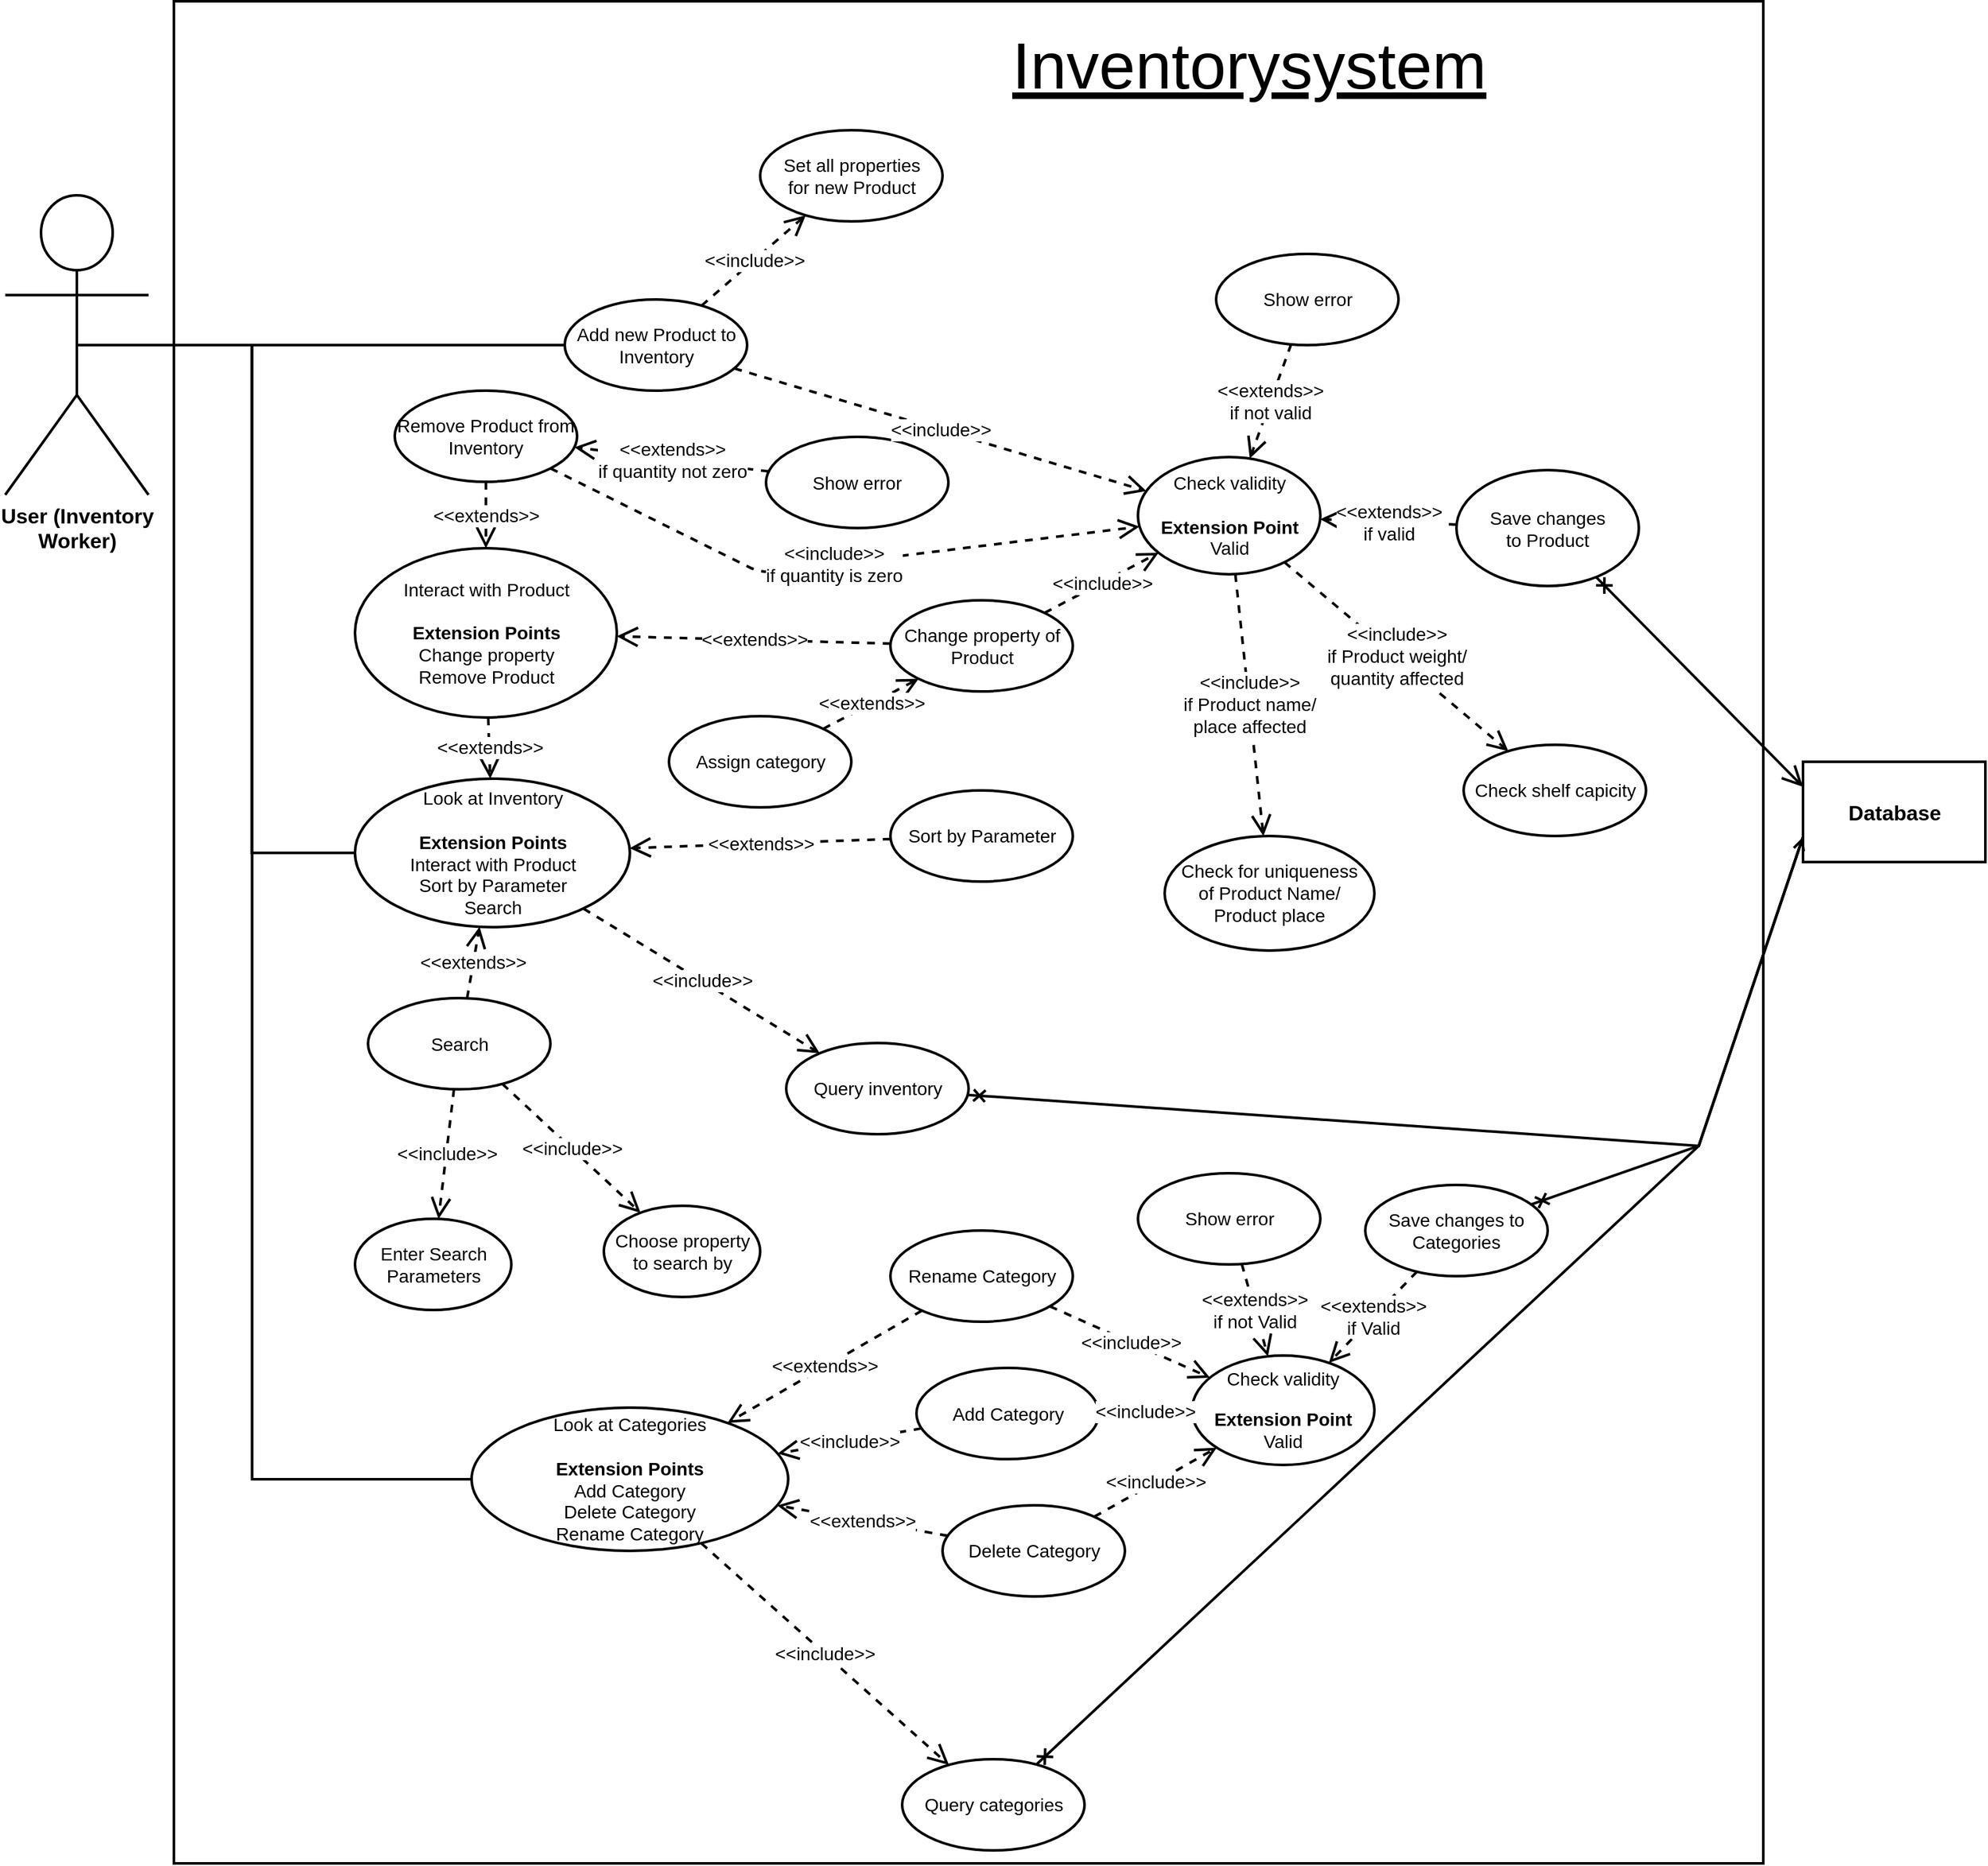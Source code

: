 <mxfile version="12.3.2" type="device" pages="1"><diagram id="t-Upmhj15z3J1N88mAHy" name="Page-1"><mxGraphModel dx="1787" dy="1320" grid="1" gridSize="10" guides="1" tooltips="1" connect="1" arrows="1" fold="1" page="1" pageScale="1" pageWidth="850" pageHeight="1100" math="0" shadow="0"><root><mxCell id="0"/><mxCell id="1" parent="0"/><mxCell id="CYlJP8960C6kTplcdS72-47" value="&lt;font style=&quot;font-size: 14px&quot;&gt;" style="rounded=0;whiteSpace=wrap;html=1;strokeWidth=2;" parent="1" vertex="1"><mxGeometry x="209.5" y="41" width="1220" height="1430" as="geometry"/></mxCell><mxCell id="6iQRYAnchm-Jq2LVLyEV-27" style="edgeStyle=orthogonalEdgeStyle;rounded=0;orthogonalLoop=1;jettySize=auto;html=1;exitX=0.5;exitY=0.5;exitDx=0;exitDy=0;exitPerimeter=0;endArrow=none;endFill=0;strokeWidth=2;" parent="1" source="6iQRYAnchm-Jq2LVLyEV-1" target="6iQRYAnchm-Jq2LVLyEV-3" edge="1"><mxGeometry relative="1" as="geometry"><mxPoint x="354.5" y="225" as="targetPoint"/></mxGeometry></mxCell><mxCell id="6iQRYAnchm-Jq2LVLyEV-31" style="edgeStyle=orthogonalEdgeStyle;rounded=0;orthogonalLoop=1;jettySize=auto;html=1;entryX=0;entryY=0.5;entryDx=0;entryDy=0;endArrow=none;endFill=0;strokeWidth=2;" parent="1" source="6iQRYAnchm-Jq2LVLyEV-1" target="6iQRYAnchm-Jq2LVLyEV-22" edge="1"><mxGeometry relative="1" as="geometry"/></mxCell><mxCell id="CYlJP8960C6kTplcdS72-53" style="edgeStyle=orthogonalEdgeStyle;rounded=0;orthogonalLoop=1;jettySize=auto;html=1;startArrow=none;startFill=0;endArrow=none;endFill=0;entryX=0;entryY=0.5;entryDx=0;entryDy=0;strokeWidth=2;exitX=0.5;exitY=0.5;exitDx=0;exitDy=0;exitPerimeter=0;" parent="1" source="6iQRYAnchm-Jq2LVLyEV-1" target="CYlJP8960C6kTplcdS72-52" edge="1"><mxGeometry relative="1" as="geometry"><Array as="points"><mxPoint x="269.5" y="1176"/></Array></mxGeometry></mxCell><mxCell id="6iQRYAnchm-Jq2LVLyEV-1" value="&lt;font style=&quot;font-size: 16px&quot;&gt;&lt;b&gt;User (Inventory&lt;br&gt;Worker)&lt;/b&gt;&lt;/font&gt;" style="shape=umlActor;verticalLabelPosition=bottom;labelBackgroundColor=#ffffff;verticalAlign=top;html=1;outlineConnect=0;strokeWidth=2;" parent="1" vertex="1"><mxGeometry x="80" y="190" width="110" height="230" as="geometry"/></mxCell><mxCell id="6iQRYAnchm-Jq2LVLyEV-3" value="&lt;font style=&quot;font-size: 14px&quot;&gt;Add new Product to&lt;br&gt;Inventory&lt;/font&gt;" style="ellipse;whiteSpace=wrap;html=1;strokeWidth=2;" parent="1" vertex="1"><mxGeometry x="509.5" y="270" width="140" height="70" as="geometry"/></mxCell><mxCell id="6iQRYAnchm-Jq2LVLyEV-4" value="&lt;font style=&quot;font-size: 14px&quot;&gt;Set all properties&lt;br&gt;for new Product" style="ellipse;whiteSpace=wrap;html=1;strokeWidth=2;" parent="1" vertex="1"><mxGeometry x="659.5" y="140" width="140" height="70" as="geometry"/></mxCell><mxCell id="6iQRYAnchm-Jq2LVLyEV-12" value="&lt;font style=&quot;font-size: 14px&quot;&gt;Remove Product from&lt;br&gt;Inventory" style="ellipse;whiteSpace=wrap;html=1;strokeWidth=2;" parent="1" vertex="1"><mxGeometry x="379" y="340" width="140" height="70" as="geometry"/></mxCell><mxCell id="6iQRYAnchm-Jq2LVLyEV-17" value="&lt;font style=&quot;font-size: 14px&quot;&gt;&amp;lt;&amp;lt;extends&amp;gt;&amp;gt;&lt;br&gt;if quantity not zero" style="endArrow=open;endSize=12;dashed=1;html=1;strokeWidth=2;" parent="1" source="6iQRYAnchm-Jq2LVLyEV-18" target="6iQRYAnchm-Jq2LVLyEV-12" edge="1"><mxGeometry width="160" relative="1" as="geometry"><mxPoint x="554.5" y="510" as="sourcePoint"/><mxPoint x="129.5" y="521" as="targetPoint"/><Array as="points"/></mxGeometry></mxCell><mxCell id="6iQRYAnchm-Jq2LVLyEV-18" value="&lt;font style=&quot;font-size: 14px&quot;&gt;Show error" style="ellipse;whiteSpace=wrap;html=1;strokeWidth=2;" parent="1" vertex="1"><mxGeometry x="664" y="375.5" width="140" height="70" as="geometry"/></mxCell><mxCell id="6iQRYAnchm-Jq2LVLyEV-21" value="&lt;font style=&quot;font-size: 14px&quot;&gt;Search" style="ellipse;whiteSpace=wrap;html=1;strokeWidth=2;" parent="1" vertex="1"><mxGeometry x="358.5" y="806.5" width="140" height="70" as="geometry"/></mxCell><mxCell id="6iQRYAnchm-Jq2LVLyEV-22" value="&lt;font style=&quot;font-size: 14px&quot;&gt;Look at Inventory&lt;br&gt;&lt;br&gt;&lt;b&gt;Extension Points&lt;/b&gt;&lt;br&gt;Interact with Product&lt;br&gt;Sort by Parameter&lt;br&gt;Search" style="ellipse;whiteSpace=wrap;html=1;strokeWidth=2;" parent="1" vertex="1"><mxGeometry x="348.5" y="638" width="211" height="114" as="geometry"/></mxCell><mxCell id="CYlJP8960C6kTplcdS72-5" value="&lt;font style=&quot;font-size: 14px&quot;&gt;Interact with Product&lt;br&gt;&lt;br&gt;&lt;b&gt;Extension Points&lt;/b&gt;&lt;br&gt;Change property&lt;br&gt;Remove Product" style="ellipse;whiteSpace=wrap;html=1;strokeWidth=2;" parent="1" vertex="1"><mxGeometry x="348.5" y="461" width="201" height="130" as="geometry"/></mxCell><mxCell id="6iQRYAnchm-Jq2LVLyEV-43" value="&lt;font style=&quot;font-size: 14px&quot;&gt;&amp;lt;&amp;lt;include&amp;gt;&amp;gt;" style="endArrow=open;endSize=12;dashed=1;html=1;strokeWidth=2;" parent="1" source="6iQRYAnchm-Jq2LVLyEV-3" target="6iQRYAnchm-Jq2LVLyEV-4" edge="1"><mxGeometry width="160" relative="1" as="geometry"><mxPoint x="651.433" y="587.453" as="sourcePoint"/><mxPoint x="467" y="180" as="targetPoint"/><Array as="points"/></mxGeometry></mxCell><mxCell id="6iQRYAnchm-Jq2LVLyEV-44" value="&lt;font style=&quot;font-size: 14px&quot;&gt;&amp;lt;&amp;lt;include&amp;gt;&amp;gt;" style="endArrow=open;endSize=12;dashed=1;html=1;strokeWidth=2;" parent="1" source="6iQRYAnchm-Jq2LVLyEV-21" target="6iQRYAnchm-Jq2LVLyEV-45" edge="1"><mxGeometry width="160" relative="1" as="geometry"><mxPoint x="489.5" y="520" as="sourcePoint"/><mxPoint x="560" y="635" as="targetPoint"/><Array as="points"/></mxGeometry></mxCell><mxCell id="6iQRYAnchm-Jq2LVLyEV-45" value="&lt;font style=&quot;font-size: 14px&quot;&gt;Enter Search Parameters" style="ellipse;whiteSpace=wrap;html=1;strokeWidth=2;" parent="1" vertex="1"><mxGeometry x="348.5" y="976" width="120" height="70" as="geometry"/></mxCell><mxCell id="CYlJP8960C6kTplcdS72-1" value="&lt;font style=&quot;font-size: 14px&quot;&gt;&amp;lt;&amp;lt;include&amp;gt;&amp;gt;" style="endArrow=open;endSize=12;dashed=1;html=1;strokeWidth=2;" parent="1" source="6iQRYAnchm-Jq2LVLyEV-21" target="CYlJP8960C6kTplcdS72-2" edge="1"><mxGeometry width="160" relative="1" as="geometry"><mxPoint x="478.561" y="591.977" as="sourcePoint"/><mxPoint x="560" y="744" as="targetPoint"/><Array as="points"/></mxGeometry></mxCell><mxCell id="CYlJP8960C6kTplcdS72-2" value="&lt;font style=&quot;font-size: 14px&quot;&gt;Choose property to search by" style="ellipse;whiteSpace=wrap;html=1;strokeWidth=2;" parent="1" vertex="1"><mxGeometry x="539.5" y="966" width="120" height="70" as="geometry"/></mxCell><mxCell id="CYlJP8960C6kTplcdS72-8" value="&lt;font style=&quot;font-size: 14px&quot;&gt;Change property of&lt;br&gt;Product" style="ellipse;whiteSpace=wrap;html=1;strokeWidth=2;" parent="1" vertex="1"><mxGeometry x="759.5" y="501" width="140" height="70" as="geometry"/></mxCell><mxCell id="CYlJP8960C6kTplcdS72-12" value="&lt;font style=&quot;font-size: 14px&quot;&gt;Sort by Parameter" style="ellipse;whiteSpace=wrap;html=1;strokeWidth=2;" parent="1" vertex="1"><mxGeometry x="759.5" y="647" width="140" height="70" as="geometry"/></mxCell><mxCell id="CYlJP8960C6kTplcdS72-16" value="&lt;font style=&quot;font-size: 14px&quot;&gt;&amp;lt;&amp;lt;extends&amp;gt;&amp;gt;" style="endArrow=open;endSize=12;dashed=1;html=1;strokeWidth=2;" parent="1" source="CYlJP8960C6kTplcdS72-8" target="CYlJP8960C6kTplcdS72-5" edge="1"><mxGeometry width="160" relative="1" as="geometry"><mxPoint x="488.5" y="544" as="sourcePoint"/><mxPoint x="559.5" y="520" as="targetPoint"/><Array as="points"/></mxGeometry></mxCell><mxCell id="CYlJP8960C6kTplcdS72-17" value="&lt;font style=&quot;font-size: 14px&quot;&gt;&amp;lt;&amp;lt;extends&amp;gt;&amp;gt;" style="endArrow=open;endSize=12;dashed=1;html=1;strokeWidth=2;" parent="1" source="6iQRYAnchm-Jq2LVLyEV-12" target="CYlJP8960C6kTplcdS72-5" edge="1"><mxGeometry width="160" relative="1" as="geometry"><mxPoint x="461" y="520" as="sourcePoint"/><mxPoint x="499.5" y="520" as="targetPoint"/><Array as="points"/></mxGeometry></mxCell><mxCell id="CYlJP8960C6kTplcdS72-24" value="&lt;font style=&quot;font-size: 14px&quot;&gt;&amp;lt;&amp;lt;extends&amp;gt;&amp;gt;" style="endArrow=open;endSize=12;dashed=1;html=1;strokeWidth=2;" parent="1" source="CYlJP8960C6kTplcdS72-12" target="6iQRYAnchm-Jq2LVLyEV-22" edge="1"><mxGeometry width="160" relative="1" as="geometry"><mxPoint x="450.391" y="820.298" as="sourcePoint"/><mxPoint x="437.85" y="774.686" as="targetPoint"/><Array as="points"/></mxGeometry></mxCell><mxCell id="CYlJP8960C6kTplcdS72-25" value="&lt;font style=&quot;font-size: 14px&quot;&gt;&amp;lt;&amp;lt;extends&amp;gt;&amp;gt;&lt;br&gt;if valid" style="endArrow=open;endSize=12;dashed=1;html=1;strokeWidth=2;" parent="1" source="CYlJP8960C6kTplcdS72-28" target="CYlJP8960C6kTplcdS72-26" edge="1"><mxGeometry width="160" relative="1" as="geometry"><mxPoint x="498.5" y="455" as="sourcePoint"/><mxPoint x="1369.5" y="191" as="targetPoint"/><Array as="points"/></mxGeometry></mxCell><mxCell id="CYlJP8960C6kTplcdS72-26" value="&lt;font style=&quot;font-size: 14px&quot;&gt;Check validity&lt;br&gt;&lt;br&gt;&lt;b&gt;Extension Point&lt;/b&gt;&lt;br&gt;Valid" style="ellipse;whiteSpace=wrap;html=1;strokeWidth=2;" parent="1" vertex="1"><mxGeometry x="949.5" y="391" width="140" height="90" as="geometry"/></mxCell><mxCell id="CYlJP8960C6kTplcdS72-27" value="&lt;font style=&quot;font-size: 14px&quot;&gt;&amp;lt;&amp;lt;include&amp;gt;&amp;gt;" style="endArrow=open;endSize=12;dashed=1;html=1;strokeWidth=2;" parent="1" source="CYlJP8960C6kTplcdS72-8" target="CYlJP8960C6kTplcdS72-26" edge="1"><mxGeometry width="160" relative="1" as="geometry"><mxPoint x="779.5" y="630" as="sourcePoint"/><mxPoint x="1039.5" y="610" as="targetPoint"/><Array as="points"/></mxGeometry></mxCell><mxCell id="CYlJP8960C6kTplcdS72-28" value="&lt;font style=&quot;font-size: 14px&quot;&gt;Save changes&lt;br&gt;to Product" style="ellipse;whiteSpace=wrap;html=1;strokeWidth=2;" parent="1" vertex="1"><mxGeometry x="1194" y="401" width="140" height="89" as="geometry"/></mxCell><mxCell id="CYlJP8960C6kTplcdS72-30" value="&lt;font style=&quot;font-size: 14px&quot;&gt;&amp;lt;&amp;lt;include&amp;gt;&amp;gt;" style="endArrow=open;endSize=12;dashed=1;html=1;strokeWidth=2;" parent="1" source="6iQRYAnchm-Jq2LVLyEV-3" target="CYlJP8960C6kTplcdS72-26" edge="1"><mxGeometry width="160" relative="1" as="geometry"><mxPoint x="717.389" y="564.472" as="sourcePoint"/><mxPoint x="911.679" y="460.559" as="targetPoint"/><Array as="points"/></mxGeometry></mxCell><mxCell id="CYlJP8960C6kTplcdS72-31" value="&lt;font style=&quot;font-size: 14px&quot;&gt;Check for uniqueness&lt;br&gt;of Product Name/ Product place" style="ellipse;whiteSpace=wrap;html=1;strokeWidth=2;" parent="1" vertex="1"><mxGeometry x="970" y="682" width="161" height="88" as="geometry"/></mxCell><mxCell id="CYlJP8960C6kTplcdS72-32" value="&lt;font style=&quot;font-size: 14px&quot;&gt;&amp;lt;&amp;lt;include&amp;gt;&amp;gt;&lt;br&gt;if Product name/&lt;br&gt;place affected" style="endArrow=open;endSize=12;dashed=1;html=1;strokeWidth=2;" parent="1" source="CYlJP8960C6kTplcdS72-26" target="CYlJP8960C6kTplcdS72-31" edge="1"><mxGeometry width="160" relative="1" as="geometry"><mxPoint x="1059.5" y="590" as="sourcePoint"/><mxPoint x="839.5" y="630" as="targetPoint"/><Array as="points"/></mxGeometry></mxCell><mxCell id="CYlJP8960C6kTplcdS72-33" value="&lt;font style=&quot;font-size: 14px&quot;&gt;Check shelf capicity" style="ellipse;whiteSpace=wrap;html=1;strokeWidth=2;" parent="1" vertex="1"><mxGeometry x="1199.5" y="612" width="140" height="70" as="geometry"/></mxCell><mxCell id="CYlJP8960C6kTplcdS72-35" value="&lt;font style=&quot;font-size: 14px&quot;&gt;&amp;lt;&amp;lt;include&amp;gt;&amp;gt;&lt;br&gt;if Product weight/&lt;br&gt;quantity affected" style="endArrow=open;endSize=12;dashed=1;html=1;strokeWidth=2;" parent="1" source="CYlJP8960C6kTplcdS72-26" target="CYlJP8960C6kTplcdS72-33" edge="1"><mxGeometry width="160" relative="1" as="geometry"><mxPoint x="720.688" y="566.127" as="sourcePoint"/><mxPoint x="908.267" y="478.85" as="targetPoint"/><Array as="points"/></mxGeometry></mxCell><mxCell id="CYlJP8960C6kTplcdS72-36" value="&lt;font style=&quot;font-size: 14px&quot;&gt;Show error" style="ellipse;whiteSpace=wrap;html=1;strokeWidth=2;" parent="1" vertex="1"><mxGeometry x="1009.5" y="235" width="140" height="70" as="geometry"/></mxCell><mxCell id="CYlJP8960C6kTplcdS72-37" value="&lt;font style=&quot;font-size: 14px&quot;&gt;&amp;lt;&amp;lt;extends&amp;gt;&amp;gt;&lt;br&gt;if not valid" style="endArrow=open;endSize=12;dashed=1;html=1;strokeWidth=2;" parent="1" source="CYlJP8960C6kTplcdS72-36" target="CYlJP8960C6kTplcdS72-26" edge="1"><mxGeometry width="160" relative="1" as="geometry"><mxPoint x="959.5" y="490" as="sourcePoint"/><mxPoint x="989.5" y="310" as="targetPoint"/><Array as="points"/></mxGeometry></mxCell><mxCell id="CYlJP8960C6kTplcdS72-43" style="edgeStyle=none;rounded=0;orthogonalLoop=1;jettySize=auto;html=1;startArrow=cross;startFill=0;endArrow=none;endFill=0;strokeWidth=2;entryX=0;entryY=0.75;entryDx=0;entryDy=0;" parent="1" source="CYlJP8960C6kTplcdS72-45" target="CYlJP8960C6kTplcdS72-40" edge="1"><mxGeometry relative="1" as="geometry"><mxPoint x="1039.5" y="1030" as="targetPoint"/><mxPoint x="599.5" y="1030" as="sourcePoint"/><Array as="points"><mxPoint x="1380" y="920"/></Array></mxGeometry></mxCell><mxCell id="CYlJP8960C6kTplcdS72-40" value="&lt;font style=&quot;font-size: 16px&quot;&gt;&lt;b&gt;Database&lt;/b&gt;&lt;/font&gt;" style="html=1;strokeWidth=2;" parent="1" vertex="1"><mxGeometry x="1460" y="625" width="140" height="77" as="geometry"/></mxCell><mxCell id="CYlJP8960C6kTplcdS72-42" value="&lt;font style=&quot;font-size: 14px&quot;&gt;" style="endArrow=open;endSize=12;html=1;startArrow=cross;startFill=0;strokeWidth=2;entryX=0;entryY=0.25;entryDx=0;entryDy=0;" parent="1" source="CYlJP8960C6kTplcdS72-28" target="CYlJP8960C6kTplcdS72-40" edge="1"><mxGeometry width="160" relative="1" as="geometry"><mxPoint x="959.5" y="300" as="sourcePoint"/><mxPoint x="959.5" y="400.0" as="targetPoint"/><Array as="points"/></mxGeometry></mxCell><mxCell id="CYlJP8960C6kTplcdS72-45" value="&lt;font style=&quot;font-size: 14px&quot;&gt;Query inventory" style="ellipse;whiteSpace=wrap;html=1;strokeWidth=2;" parent="1" vertex="1"><mxGeometry x="679.5" y="841" width="140" height="70" as="geometry"/></mxCell><mxCell id="CYlJP8960C6kTplcdS72-46" value="&lt;font style=&quot;font-size: 14px&quot;&gt;&amp;lt;&amp;lt;include&amp;gt;&amp;gt;" style="endArrow=open;endSize=12;dashed=1;html=1;strokeWidth=2;" parent="1" source="6iQRYAnchm-Jq2LVLyEV-22" target="CYlJP8960C6kTplcdS72-45" edge="1"><mxGeometry width="160" relative="1" as="geometry"><mxPoint x="684.167" y="774.15" as="sourcePoint"/><mxPoint x="647.196" y="856.141" as="targetPoint"/><Array as="points"/></mxGeometry></mxCell><mxCell id="CYlJP8960C6kTplcdS72-48" value="&lt;font style=&quot;font-size: 14px&quot;&gt;&lt;font size=&quot;1&quot;&gt;&lt;u style=&quot;font-size: 50px&quot;&gt;Inventorysystem&lt;/u&gt;&lt;/font&gt;" style="text;html=1;strokeColor=none;fillColor=none;align=center;verticalAlign=middle;whiteSpace=wrap;rounded=0;strokeWidth=2;" parent="1" vertex="1"><mxGeometry x="849.5" y="40" width="370" height="100" as="geometry"/></mxCell><mxCell id="CYlJP8960C6kTplcdS72-52" value="&lt;font style=&quot;font-size: 14px&quot;&gt;Look at Categories&lt;br&gt;&lt;br&gt;&lt;b&gt;Extension Points&lt;/b&gt;&lt;br&gt;Add Category&lt;br&gt;Delete Category&lt;br&gt;Rename Category&lt;/font&gt;" style="ellipse;whiteSpace=wrap;html=1;strokeWidth=2;" parent="1" vertex="1"><mxGeometry x="438" y="1121" width="243" height="110" as="geometry"/></mxCell><mxCell id="CYlJP8960C6kTplcdS72-54" value="&lt;font style=&quot;font-size: 14px&quot;&gt;Rename Category" style="ellipse;whiteSpace=wrap;html=1;strokeWidth=2;" parent="1" vertex="1"><mxGeometry x="759.5" y="985" width="140" height="70" as="geometry"/></mxCell><mxCell id="CYlJP8960C6kTplcdS72-55" value="&lt;font style=&quot;font-size: 14px&quot;&gt;Delete Category" style="ellipse;whiteSpace=wrap;html=1;strokeWidth=2;" parent="1" vertex="1"><mxGeometry x="799.5" y="1196" width="140" height="70" as="geometry"/></mxCell><mxCell id="CYlJP8960C6kTplcdS72-58" value="&lt;font style=&quot;font-size: 14px&quot;&gt;&amp;lt;&amp;lt;extends&amp;gt;&amp;gt;" style="endArrow=open;endSize=12;dashed=1;html=1;strokeWidth=2;" parent="1" source="CYlJP8960C6kTplcdS72-55" target="CYlJP8960C6kTplcdS72-52" edge="1"><mxGeometry width="160" relative="1" as="geometry"><mxPoint x="473.057" y="820.979" as="sourcePoint"/><mxPoint x="454.937" y="784.021" as="targetPoint"/><Array as="points"/></mxGeometry></mxCell><mxCell id="CYlJP8960C6kTplcdS72-59" value="&lt;font style=&quot;font-size: 14px&quot;&gt;&amp;lt;&amp;lt;extends&amp;gt;&amp;gt;" style="endArrow=open;endSize=12;dashed=1;html=1;strokeWidth=2;" parent="1" source="CYlJP8960C6kTplcdS72-54" target="CYlJP8960C6kTplcdS72-52" edge="1"><mxGeometry width="160" relative="1" as="geometry"><mxPoint x="439.5" y="1281" as="sourcePoint"/><mxPoint x="439.5" y="1241" as="targetPoint"/><Array as="points"/></mxGeometry></mxCell><mxCell id="CYlJP8960C6kTplcdS72-60" value="&lt;span style=&quot;font-size: 14px&quot;&gt;Check validity&lt;/span&gt;&lt;br style=&quot;font-size: 14px&quot;&gt;&lt;br style=&quot;font-size: 14px&quot;&gt;&lt;b style=&quot;font-size: 14px&quot;&gt;Extension Point&lt;/b&gt;&lt;br style=&quot;font-size: 14px&quot;&gt;&lt;span style=&quot;font-size: 14px&quot;&gt;Valid&lt;/span&gt;" style="ellipse;whiteSpace=wrap;html=1;strokeWidth=2;" parent="1" vertex="1"><mxGeometry x="991" y="1081" width="140" height="84" as="geometry"/></mxCell><mxCell id="CYlJP8960C6kTplcdS72-61" value="&lt;font style=&quot;font-size: 14px&quot;&gt;Query categories" style="ellipse;whiteSpace=wrap;html=1;strokeWidth=2;" parent="1" vertex="1"><mxGeometry x="768.5" y="1391" width="140" height="70" as="geometry"/></mxCell><mxCell id="CYlJP8960C6kTplcdS72-62" value="&lt;font style=&quot;font-size: 14px&quot;&gt;&amp;lt;&amp;lt;include&amp;gt;&amp;gt;" style="endArrow=open;endSize=12;dashed=1;html=1;strokeWidth=2;" parent="1" source="CYlJP8960C6kTplcdS72-52" target="CYlJP8960C6kTplcdS72-61" edge="1"><mxGeometry width="160" relative="1" as="geometry"><mxPoint x="419.693" y="774.722" as="sourcePoint"/><mxPoint x="367.255" y="981.275" as="targetPoint"/><Array as="points"/></mxGeometry></mxCell><mxCell id="CYlJP8960C6kTplcdS72-63" value="&lt;font style=&quot;font-size: 14px&quot;&gt;&amp;lt;&amp;lt;include&amp;gt;&amp;gt;" style="endArrow=open;endSize=12;dashed=1;html=1;strokeWidth=2;" parent="1" source="CYlJP8960C6kTplcdS72-54" target="CYlJP8960C6kTplcdS72-60" edge="1"><mxGeometry width="160" relative="1" as="geometry"><mxPoint x="684.167" y="774.15" as="sourcePoint"/><mxPoint x="647.196" y="856.141" as="targetPoint"/><Array as="points"/></mxGeometry></mxCell><mxCell id="CYlJP8960C6kTplcdS72-65" value="&lt;font style=&quot;font-size: 14px&quot;&gt;&amp;lt;&amp;lt;include&amp;gt;&amp;gt;" style="endArrow=open;endSize=12;dashed=1;html=1;strokeWidth=2;" parent="1" source="CYlJP8960C6kTplcdS72-55" target="CYlJP8960C6kTplcdS72-60" edge="1"><mxGeometry width="160" relative="1" as="geometry"><mxPoint x="491.401" y="1109.486" as="sourcePoint"/><mxPoint x="650.351" y="1182.376" as="targetPoint"/><Array as="points"/></mxGeometry></mxCell><mxCell id="CYlJP8960C6kTplcdS72-66" style="edgeStyle=none;rounded=0;orthogonalLoop=1;jettySize=auto;html=1;startArrow=cross;startFill=0;endArrow=none;endFill=0;strokeWidth=2;entryX=0;entryY=0.75;entryDx=0;entryDy=0;" parent="1" source="CYlJP8960C6kTplcdS72-61" target="CYlJP8960C6kTplcdS72-40" edge="1"><mxGeometry relative="1" as="geometry"><mxPoint x="1449.5" y="671" as="targetPoint"/><mxPoint x="428.495" y="1015.594" as="sourcePoint"/><Array as="points"><mxPoint x="1380" y="920"/></Array></mxGeometry></mxCell><mxCell id="CYlJP8960C6kTplcdS72-67" style="edgeStyle=none;rounded=0;orthogonalLoop=1;jettySize=auto;html=1;startArrow=cross;startFill=0;endArrow=open;endFill=0;strokeWidth=2;entryX=0;entryY=0.75;entryDx=0;entryDy=0;" parent="1" source="CYlJP8960C6kTplcdS72-15" target="CYlJP8960C6kTplcdS72-40" edge="1"><mxGeometry relative="1" as="geometry"><mxPoint x="1344.5" y="480" as="targetPoint"/><mxPoint x="383.711" y="1403.857" as="sourcePoint"/><Array as="points"><mxPoint x="1380" y="920"/></Array></mxGeometry></mxCell><mxCell id="CYlJP8960C6kTplcdS72-6" value="&lt;font style=&quot;font-size: 14px&quot;&gt;&amp;lt;&amp;lt;extends&amp;gt;&amp;gt;" style="endArrow=open;endSize=12;dashed=1;html=1;strokeWidth=2;" parent="1" source="CYlJP8960C6kTplcdS72-5" target="6iQRYAnchm-Jq2LVLyEV-22" edge="1"><mxGeometry width="160" relative="1" as="geometry"><mxPoint x="428.5" y="490" as="sourcePoint"/><mxPoint x="49.5" y="731" as="targetPoint"/><Array as="points"/></mxGeometry></mxCell><mxCell id="CYlJP8960C6kTplcdS72-7" value="&lt;font style=&quot;font-size: 14px&quot;&gt;&amp;lt;&amp;lt;extends&amp;gt;&amp;gt;" style="endArrow=open;endSize=12;dashed=1;html=1;strokeWidth=2;" parent="1" source="6iQRYAnchm-Jq2LVLyEV-21" target="6iQRYAnchm-Jq2LVLyEV-22" edge="1"><mxGeometry width="160" relative="1" as="geometry"><mxPoint x="428.5" y="625" as="sourcePoint"/><mxPoint x="428.5" y="705" as="targetPoint"/><Array as="points"/></mxGeometry></mxCell><mxCell id="CYlJP8960C6kTplcdS72-11" value="&lt;font style=&quot;font-size: 14px&quot;&gt;&amp;lt;&amp;lt;include&amp;gt;&amp;gt;&lt;br&gt;if quantity is zero&lt;/font&gt;" style="endArrow=open;endSize=12;dashed=1;html=1;strokeWidth=2;" parent="1" source="6iQRYAnchm-Jq2LVLyEV-12" target="CYlJP8960C6kTplcdS72-26" edge="1"><mxGeometry width="160" relative="1" as="geometry"><mxPoint x="720.867" y="566.223" as="sourcePoint"/><mxPoint x="899.277" y="483.035" as="targetPoint"/><Array as="points"><mxPoint x="660" y="480"/></Array></mxGeometry></mxCell><mxCell id="CYlJP8960C6kTplcdS72-18" value="&lt;font style=&quot;font-size: 14px&quot;&gt;Assign category" style="ellipse;whiteSpace=wrap;html=1;strokeWidth=2;" parent="1" vertex="1"><mxGeometry x="589.5" y="590" width="140" height="70" as="geometry"/></mxCell><mxCell id="CYlJP8960C6kTplcdS72-19" value="&lt;font style=&quot;font-size: 14px&quot;&gt;&amp;lt;&amp;lt;extends&amp;gt;&amp;gt;" style="endArrow=open;endSize=12;dashed=1;html=1;strokeWidth=2;" parent="1" source="CYlJP8960C6kTplcdS72-18" target="CYlJP8960C6kTplcdS72-8" edge="1"><mxGeometry width="160" relative="1" as="geometry"><mxPoint x="602.228" y="561.324" as="sourcePoint"/><mxPoint x="497.694" y="545.836" as="targetPoint"/><Array as="points"/></mxGeometry></mxCell><mxCell id="CYlJP8960C6kTplcdS72-15" value="&lt;font style=&quot;font-size: 14px&quot;&gt;Save changes to Categories" style="ellipse;whiteSpace=wrap;html=1;strokeWidth=2;" parent="1" vertex="1"><mxGeometry x="1124" y="950" width="140" height="70" as="geometry"/></mxCell><mxCell id="CYlJP8960C6kTplcdS72-20" value="&lt;font style=&quot;font-size: 14px&quot;&gt;&amp;lt;&amp;lt;extends&amp;gt;&amp;gt;&lt;br&gt;if Valid&lt;br&gt;&lt;/font&gt;" style="endArrow=open;endSize=12;dashed=1;html=1;strokeWidth=2;" parent="1" source="CYlJP8960C6kTplcdS72-15" target="CYlJP8960C6kTplcdS72-60" edge="1"><mxGeometry width="160" relative="1" as="geometry"><mxPoint x="769.641" y="694.218" as="sourcePoint"/><mxPoint x="569.287" y="701.383" as="targetPoint"/><Array as="points"/></mxGeometry></mxCell><mxCell id="CYlJP8960C6kTplcdS72-21" value="&lt;font style=&quot;font-size: 14px&quot;&gt;Show error&lt;/font&gt;" style="ellipse;whiteSpace=wrap;html=1;strokeWidth=2;" parent="1" vertex="1"><mxGeometry x="949.5" y="941" width="140" height="70" as="geometry"/></mxCell><mxCell id="CYlJP8960C6kTplcdS72-22" value="&lt;font style=&quot;font-size: 14px&quot;&gt;&amp;lt;&amp;lt;extends&amp;gt;&amp;gt;&lt;br&gt;if not Valid&lt;br&gt;&lt;/font&gt;" style="endArrow=open;endSize=12;dashed=1;html=1;strokeWidth=2;" parent="1" source="CYlJP8960C6kTplcdS72-21" target="CYlJP8960C6kTplcdS72-60" edge="1"><mxGeometry width="160" relative="1" as="geometry"><mxPoint x="1173.767" y="1026.567" as="sourcePoint"/><mxPoint x="1106.177" y="1096.688" as="targetPoint"/><Array as="points"/></mxGeometry></mxCell><mxCell id="3yFwSrUESGgwkxsdpFeA-1" value="&lt;font style=&quot;font-size: 14px&quot;&gt;Add Category&lt;/font&gt;" style="ellipse;whiteSpace=wrap;html=1;strokeWidth=2;" parent="1" vertex="1"><mxGeometry x="779.5" y="1090.5" width="140" height="70" as="geometry"/></mxCell><mxCell id="3yFwSrUESGgwkxsdpFeA-2" value="&lt;font style=&quot;font-size: 14px&quot;&gt;&amp;lt;&amp;lt;include&amp;gt;&amp;gt;" style="endArrow=open;endSize=12;dashed=1;html=1;strokeWidth=2;" parent="1" source="3yFwSrUESGgwkxsdpFeA-1" target="CYlJP8960C6kTplcdS72-60" edge="1"><mxGeometry width="160" relative="1" as="geometry"><mxPoint x="921.401" y="1092.342" as="sourcePoint"/><mxPoint x="1007.092" y="1115.863" as="targetPoint"/><Array as="points"/></mxGeometry></mxCell><mxCell id="3yFwSrUESGgwkxsdpFeA-3" value="&lt;font style=&quot;font-size: 14px&quot;&gt;&amp;lt;&amp;lt;include&amp;gt;&amp;gt;" style="endArrow=open;endSize=12;dashed=1;html=1;strokeWidth=2;" parent="1" source="3yFwSrUESGgwkxsdpFeA-1" target="CYlJP8960C6kTplcdS72-52" edge="1"><mxGeometry width="160" relative="1" as="geometry"><mxPoint x="926.333" y="1155.592" as="sourcePoint"/><mxPoint x="1003.264" y="1143.596" as="targetPoint"/><Array as="points"/></mxGeometry></mxCell></root></mxGraphModel></diagram></mxfile>